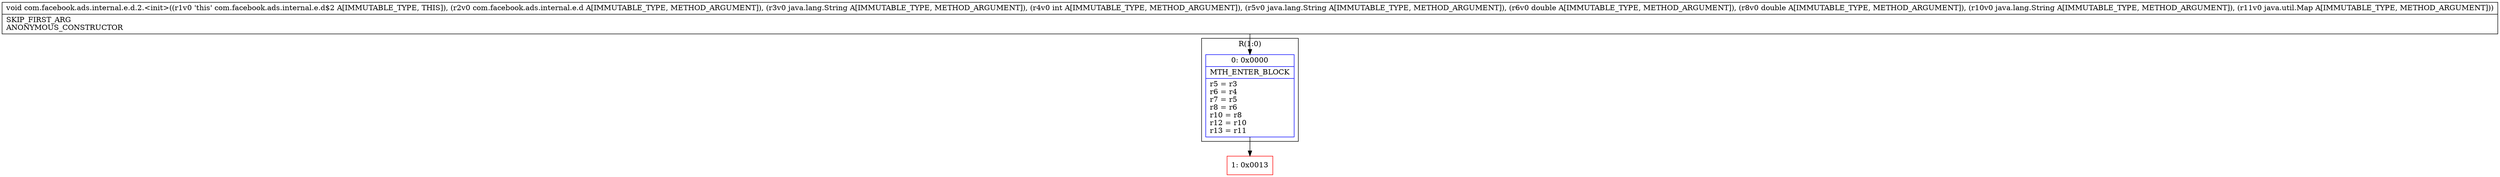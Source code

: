 digraph "CFG forcom.facebook.ads.internal.e.d.2.\<init\>(Lcom\/facebook\/ads\/internal\/e\/d;Ljava\/lang\/String;ILjava\/lang\/String;DDLjava\/lang\/String;Ljava\/util\/Map;)V" {
subgraph cluster_Region_60218012 {
label = "R(1:0)";
node [shape=record,color=blue];
Node_0 [shape=record,label="{0\:\ 0x0000|MTH_ENTER_BLOCK\l|r5 = r3\lr6 = r4\lr7 = r5\lr8 = r6\lr10 = r8\lr12 = r10\lr13 = r11\l}"];
}
Node_1 [shape=record,color=red,label="{1\:\ 0x0013}"];
MethodNode[shape=record,label="{void com.facebook.ads.internal.e.d.2.\<init\>((r1v0 'this' com.facebook.ads.internal.e.d$2 A[IMMUTABLE_TYPE, THIS]), (r2v0 com.facebook.ads.internal.e.d A[IMMUTABLE_TYPE, METHOD_ARGUMENT]), (r3v0 java.lang.String A[IMMUTABLE_TYPE, METHOD_ARGUMENT]), (r4v0 int A[IMMUTABLE_TYPE, METHOD_ARGUMENT]), (r5v0 java.lang.String A[IMMUTABLE_TYPE, METHOD_ARGUMENT]), (r6v0 double A[IMMUTABLE_TYPE, METHOD_ARGUMENT]), (r8v0 double A[IMMUTABLE_TYPE, METHOD_ARGUMENT]), (r10v0 java.lang.String A[IMMUTABLE_TYPE, METHOD_ARGUMENT]), (r11v0 java.util.Map A[IMMUTABLE_TYPE, METHOD_ARGUMENT]))  | SKIP_FIRST_ARG\lANONYMOUS_CONSTRUCTOR\l}"];
MethodNode -> Node_0;
Node_0 -> Node_1;
}

